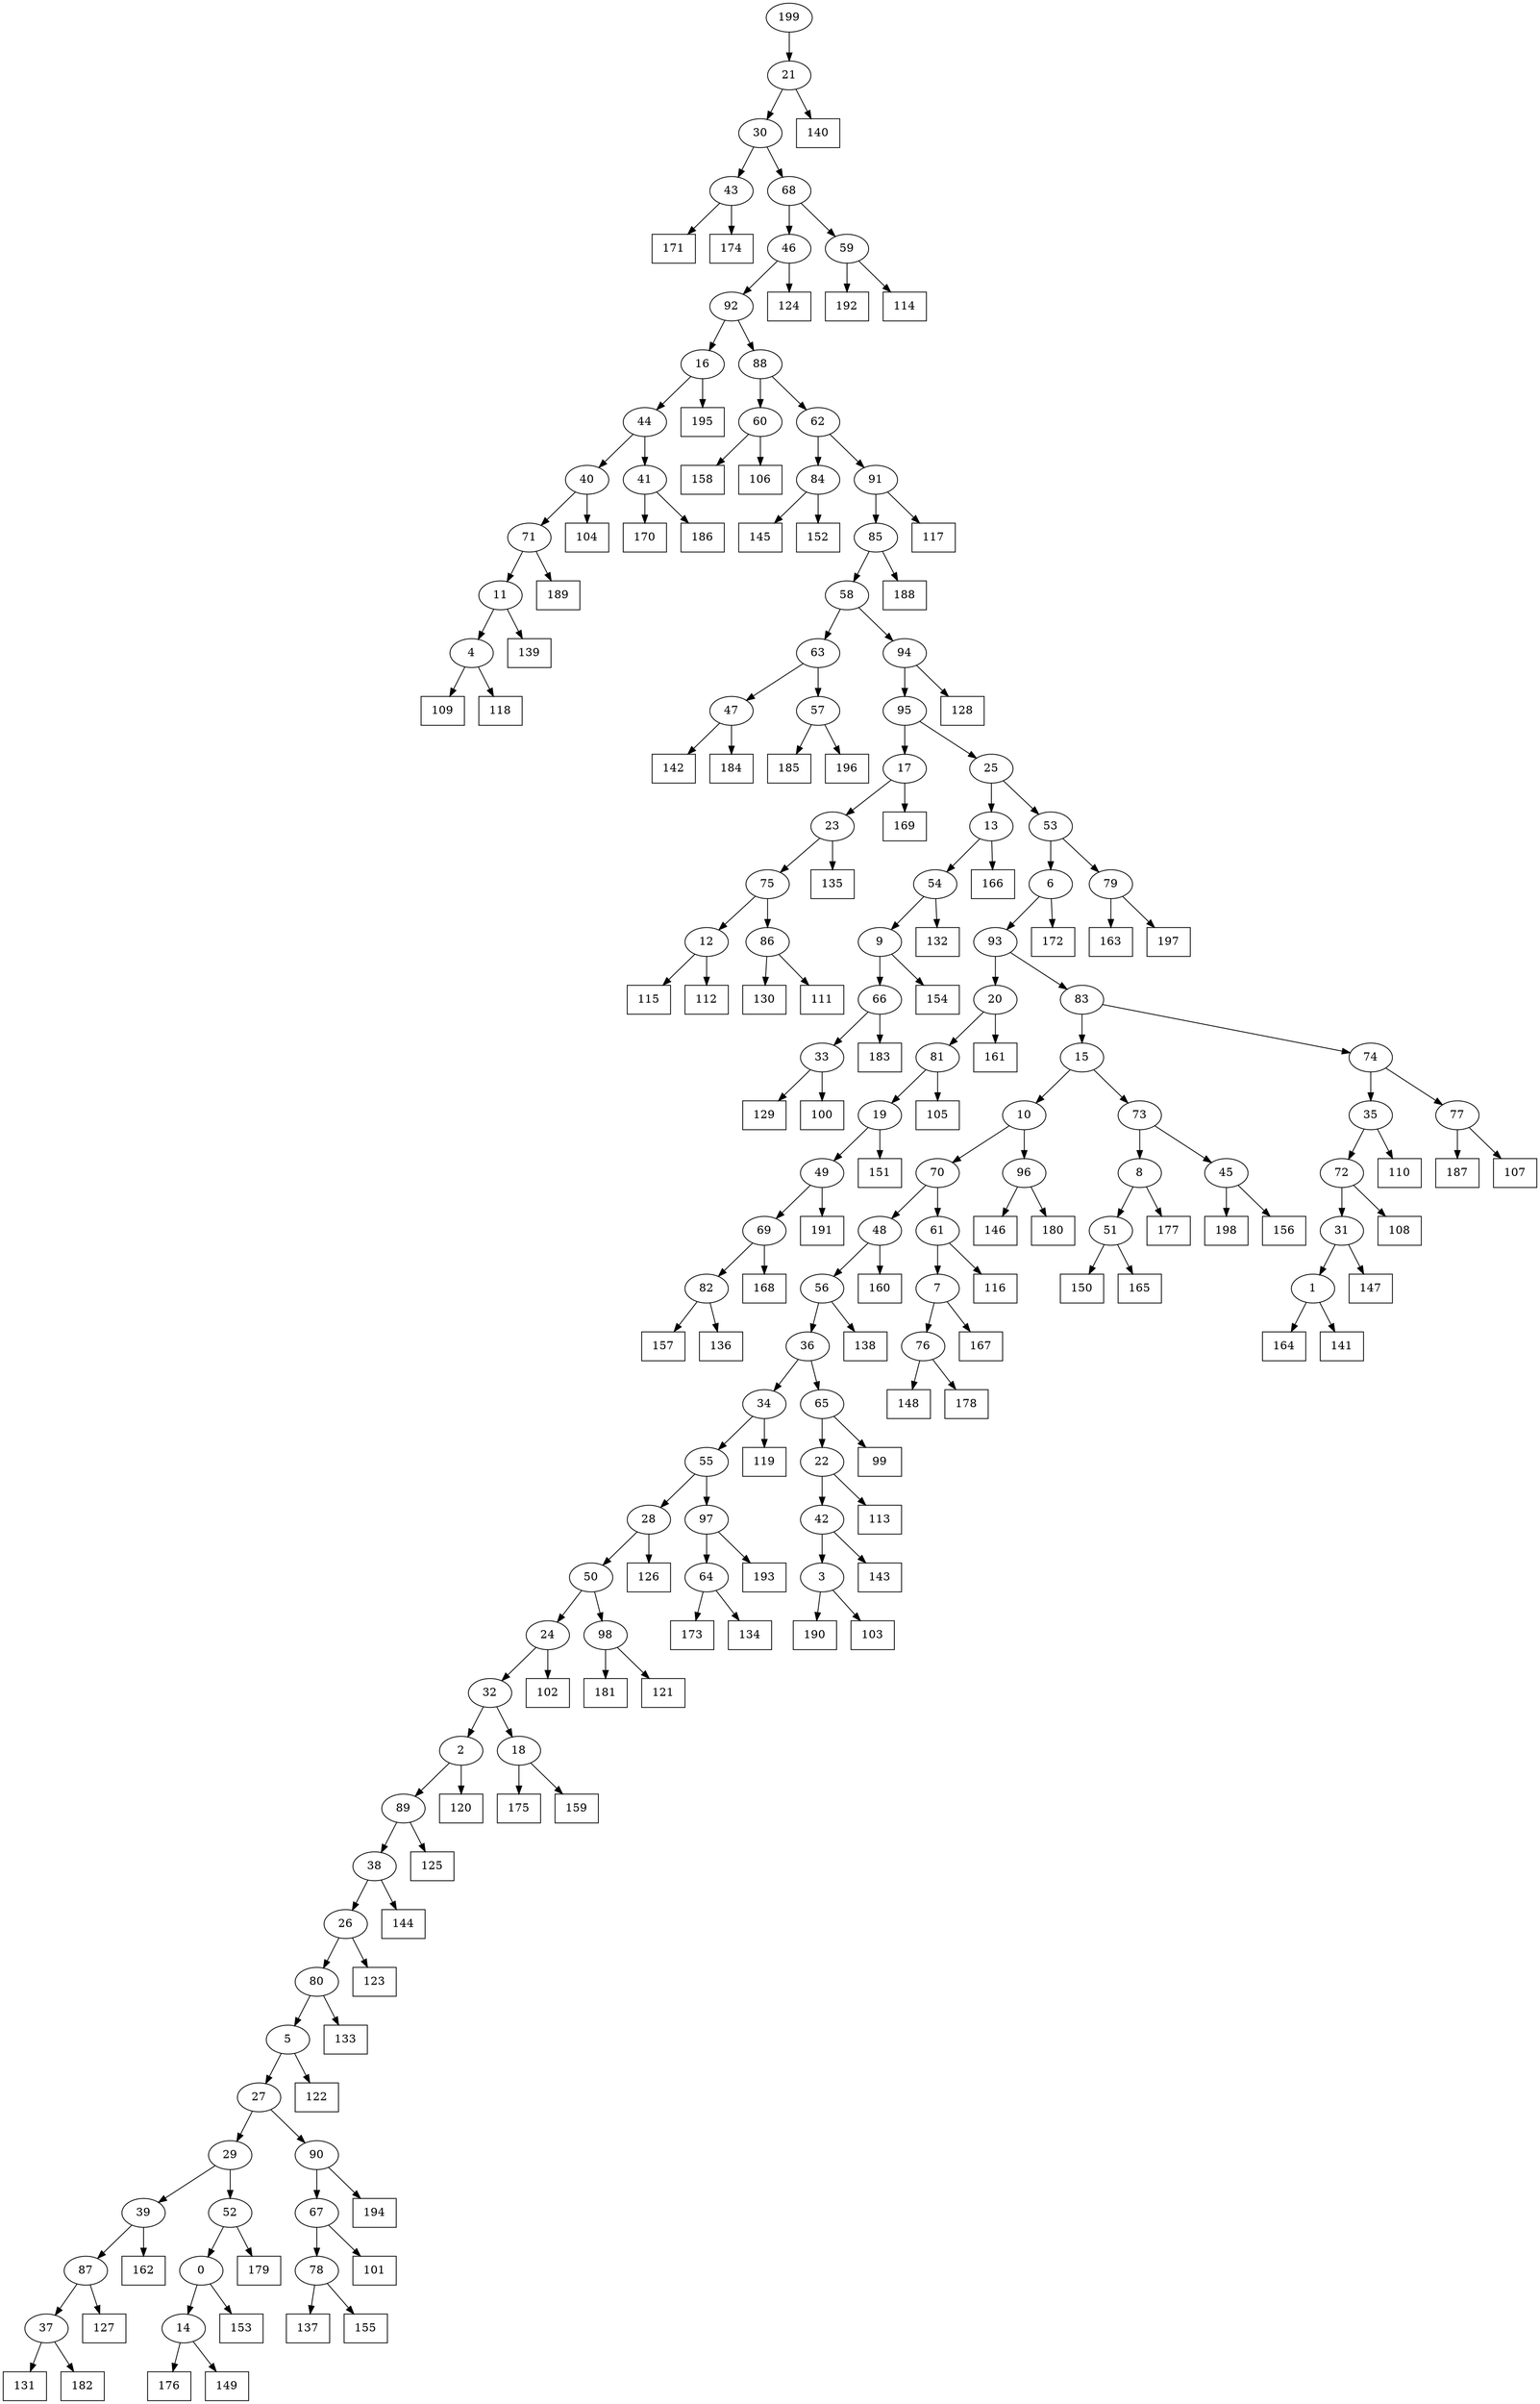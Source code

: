 digraph G {
0[label="0"];
1[label="1"];
2[label="2"];
3[label="3"];
4[label="4"];
5[label="5"];
6[label="6"];
7[label="7"];
8[label="8"];
9[label="9"];
10[label="10"];
11[label="11"];
12[label="12"];
13[label="13"];
14[label="14"];
15[label="15"];
16[label="16"];
17[label="17"];
18[label="18"];
19[label="19"];
20[label="20"];
21[label="21"];
22[label="22"];
23[label="23"];
24[label="24"];
25[label="25"];
26[label="26"];
27[label="27"];
28[label="28"];
29[label="29"];
30[label="30"];
31[label="31"];
32[label="32"];
33[label="33"];
34[label="34"];
35[label="35"];
36[label="36"];
37[label="37"];
38[label="38"];
39[label="39"];
40[label="40"];
41[label="41"];
42[label="42"];
43[label="43"];
44[label="44"];
45[label="45"];
46[label="46"];
47[label="47"];
48[label="48"];
49[label="49"];
50[label="50"];
51[label="51"];
52[label="52"];
53[label="53"];
54[label="54"];
55[label="55"];
56[label="56"];
57[label="57"];
58[label="58"];
59[label="59"];
60[label="60"];
61[label="61"];
62[label="62"];
63[label="63"];
64[label="64"];
65[label="65"];
66[label="66"];
67[label="67"];
68[label="68"];
69[label="69"];
70[label="70"];
71[label="71"];
72[label="72"];
73[label="73"];
74[label="74"];
75[label="75"];
76[label="76"];
77[label="77"];
78[label="78"];
79[label="79"];
80[label="80"];
81[label="81"];
82[label="82"];
83[label="83"];
84[label="84"];
85[label="85"];
86[label="86"];
87[label="87"];
88[label="88"];
89[label="89"];
90[label="90"];
91[label="91"];
92[label="92"];
93[label="93"];
94[label="94"];
95[label="95"];
96[label="96"];
97[label="97"];
98[label="98"];
99[shape=box,label="183"];
100[shape=box,label="194"];
101[shape=box,label="133"];
102[shape=box,label="128"];
103[shape=box,label="187"];
104[shape=box,label="181"];
105[shape=box,label="171"];
106[shape=box,label="147"];
107[shape=box,label="137"];
108[shape=box,label="143"];
109[shape=box,label="142"];
110[shape=box,label="130"];
111[shape=box,label="117"];
112[shape=box,label="115"];
113[shape=box,label="148"];
114[shape=box,label="120"];
115[shape=box,label="190"];
116[shape=box,label="108"];
117[shape=box,label="113"];
118[shape=box,label="154"];
119[shape=box,label="155"];
120[shape=box,label="105"];
121[shape=box,label="176"];
122[shape=box,label="164"];
123[shape=box,label="99"];
124[shape=box,label="127"];
125[shape=box,label="168"];
126[shape=box,label="124"];
127[shape=box,label="160"];
128[shape=box,label="101"];
129[shape=box,label="107"];
130[shape=box,label="145"];
131[shape=box,label="188"];
132[shape=box,label="162"];
133[shape=box,label="170"];
134[shape=box,label="167"];
135[shape=box,label="110"];
136[shape=box,label="177"];
137[shape=box,label="173"];
138[shape=box,label="150"];
139[shape=box,label="193"];
140[shape=box,label="146"];
141[shape=box,label="158"];
142[shape=box,label="103"];
143[shape=box,label="104"];
144[shape=box,label="185"];
145[shape=box,label="192"];
146[shape=box,label="109"];
147[shape=box,label="129"];
148[shape=box,label="151"];
149[shape=box,label="152"];
150[shape=box,label="131"];
151[shape=box,label="161"];
152[shape=box,label="118"];
153[shape=box,label="165"];
154[shape=box,label="191"];
155[shape=box,label="182"];
156[shape=box,label="153"];
157[shape=box,label="126"];
158[shape=box,label="157"];
159[shape=box,label="102"];
160[shape=box,label="123"];
161[shape=box,label="116"];
162[shape=box,label="186"];
163[shape=box,label="166"];
164[shape=box,label="175"];
165[shape=box,label="163"];
166[shape=box,label="195"];
167[shape=box,label="135"];
168[shape=box,label="180"];
169[shape=box,label="196"];
170[shape=box,label="184"];
171[shape=box,label="136"];
172[shape=box,label="140"];
173[shape=box,label="111"];
174[shape=box,label="198"];
175[shape=box,label="141"];
176[shape=box,label="125"];
177[shape=box,label="179"];
178[shape=box,label="132"];
179[shape=box,label="114"];
180[shape=box,label="169"];
181[shape=box,label="156"];
182[shape=box,label="119"];
183[shape=box,label="134"];
184[shape=box,label="149"];
185[shape=box,label="122"];
186[shape=box,label="144"];
187[shape=box,label="121"];
188[shape=box,label="174"];
189[shape=box,label="112"];
190[shape=box,label="106"];
191[shape=box,label="159"];
192[shape=box,label="178"];
193[shape=box,label="172"];
194[shape=box,label="139"];
195[shape=box,label="197"];
196[shape=box,label="138"];
197[shape=box,label="100"];
198[shape=box,label="189"];
199[label="199"];
77->103 ;
65->123 ;
59->179 ;
62->84 ;
7->134 ;
84->149 ;
97->139 ;
67->128 ;
14->184 ;
95->17 ;
66->99 ;
89->176 ;
6->93 ;
9->118 ;
49->69 ;
69->125 ;
96->168 ;
3->115 ;
37->155 ;
33->147 ;
199->21 ;
56->196 ;
98->187 ;
59->145 ;
76->192 ;
14->121 ;
81->120 ;
82->171 ;
1->122 ;
47->170 ;
58->94 ;
23->167 ;
67->78 ;
78->119 ;
52->177 ;
18->164 ;
0->14 ;
87->124 ;
79->195 ;
60->141 ;
34->182 ;
15->73 ;
17->23 ;
48->127 ;
69->82 ;
36->34 ;
93->83 ;
60->190 ;
37->150 ;
2->89 ;
89->38 ;
71->198 ;
20->81 ;
49->154 ;
72->116 ;
50->24 ;
24->159 ;
41->133 ;
48->56 ;
56->36 ;
57->169 ;
85->131 ;
40->143 ;
28->157 ;
21->172 ;
93->20 ;
44->40 ;
96->140 ;
84->130 ;
83->74 ;
12->112 ;
64->183 ;
35->135 ;
5->185 ;
55->28 ;
28->50 ;
70->61 ;
61->161 ;
24->32 ;
32->2 ;
20->151 ;
88->62 ;
97->64 ;
64->137 ;
54->178 ;
6->193 ;
42->3 ;
11->194 ;
78->107 ;
51->153 ;
19->49 ;
3->142 ;
27->90 ;
90->67 ;
61->7 ;
10->96 ;
27->29 ;
23->75 ;
41->162 ;
74->77 ;
77->129 ;
22->42 ;
80->5 ;
5->27 ;
26->160 ;
45->174 ;
39->132 ;
68->59 ;
94->102 ;
16->44 ;
44->41 ;
53->79 ;
79->165 ;
33->197 ;
51->138 ;
58->63 ;
38->26 ;
92->16 ;
92->88 ;
88->60 ;
43->188 ;
22->117 ;
75->86 ;
1->175 ;
43->105 ;
39->87 ;
87->37 ;
16->166 ;
29->52 ;
82->158 ;
95->25 ;
38->186 ;
76->113 ;
46->92 ;
25->13 ;
26->80 ;
80->101 ;
25->53 ;
83->15 ;
15->10 ;
85->58 ;
11->4 ;
4->146 ;
63->47 ;
47->109 ;
42->108 ;
8->51 ;
86->173 ;
10->70 ;
70->48 ;
68->46 ;
53->6 ;
52->0 ;
0->156 ;
94->95 ;
65->22 ;
46->126 ;
55->97 ;
7->76 ;
73->45 ;
45->181 ;
34->55 ;
75->12 ;
12->189 ;
90->100 ;
32->18 ;
18->191 ;
86->110 ;
13->54 ;
54->9 ;
29->39 ;
62->91 ;
91->85 ;
17->180 ;
31->1 ;
9->66 ;
66->33 ;
74->35 ;
35->72 ;
36->65 ;
63->57 ;
57->144 ;
2->114 ;
73->8 ;
8->136 ;
30->68 ;
40->71 ;
71->11 ;
91->111 ;
50->98 ;
98->104 ;
21->30 ;
30->43 ;
13->163 ;
72->31 ;
31->106 ;
4->152 ;
81->19 ;
19->148 ;
}
